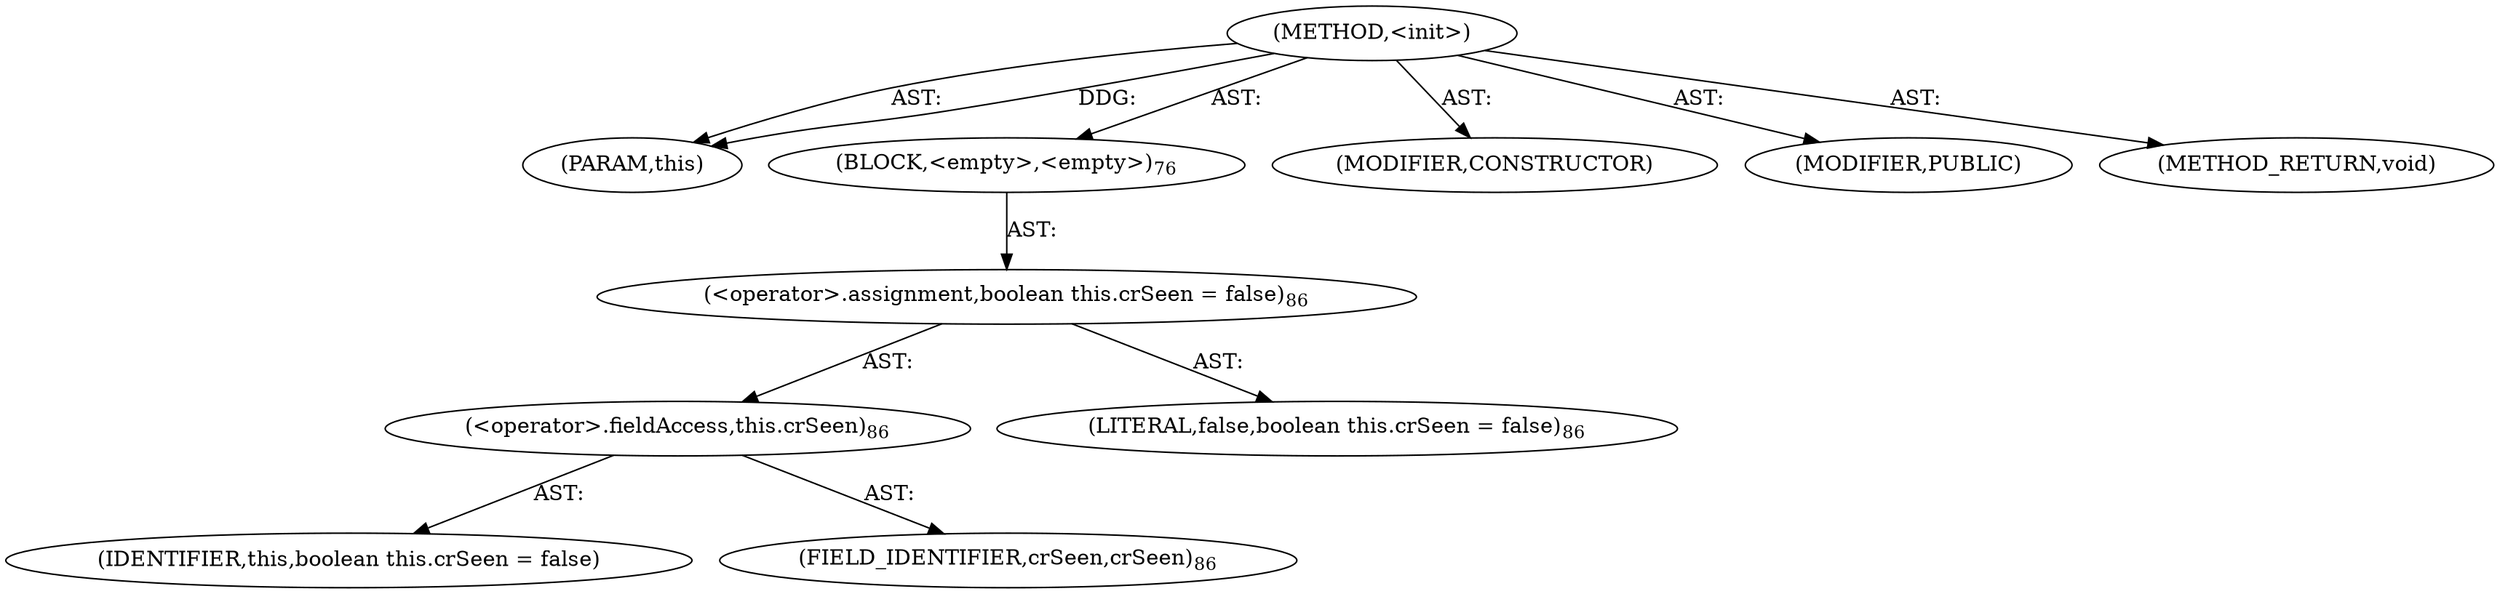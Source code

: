 digraph "&lt;init&gt;" {  
"111669149696" [label = <(METHOD,&lt;init&gt;)> ]
"115964116999" [label = <(PARAM,this)> ]
"25769803776" [label = <(BLOCK,&lt;empty&gt;,&lt;empty&gt;)<SUB>76</SUB>> ]
"30064771072" [label = <(&lt;operator&gt;.assignment,boolean this.crSeen = false)<SUB>86</SUB>> ]
"30064771073" [label = <(&lt;operator&gt;.fieldAccess,this.crSeen)<SUB>86</SUB>> ]
"68719476750" [label = <(IDENTIFIER,this,boolean this.crSeen = false)> ]
"55834574848" [label = <(FIELD_IDENTIFIER,crSeen,crSeen)<SUB>86</SUB>> ]
"90194313216" [label = <(LITERAL,false,boolean this.crSeen = false)<SUB>86</SUB>> ]
"133143986178" [label = <(MODIFIER,CONSTRUCTOR)> ]
"133143986179" [label = <(MODIFIER,PUBLIC)> ]
"128849018880" [label = <(METHOD_RETURN,void)> ]
  "111669149696" -> "115964116999"  [ label = "AST: "] 
  "111669149696" -> "25769803776"  [ label = "AST: "] 
  "111669149696" -> "133143986178"  [ label = "AST: "] 
  "111669149696" -> "133143986179"  [ label = "AST: "] 
  "111669149696" -> "128849018880"  [ label = "AST: "] 
  "25769803776" -> "30064771072"  [ label = "AST: "] 
  "30064771072" -> "30064771073"  [ label = "AST: "] 
  "30064771072" -> "90194313216"  [ label = "AST: "] 
  "30064771073" -> "68719476750"  [ label = "AST: "] 
  "30064771073" -> "55834574848"  [ label = "AST: "] 
  "111669149696" -> "115964116999"  [ label = "DDG: "] 
}
